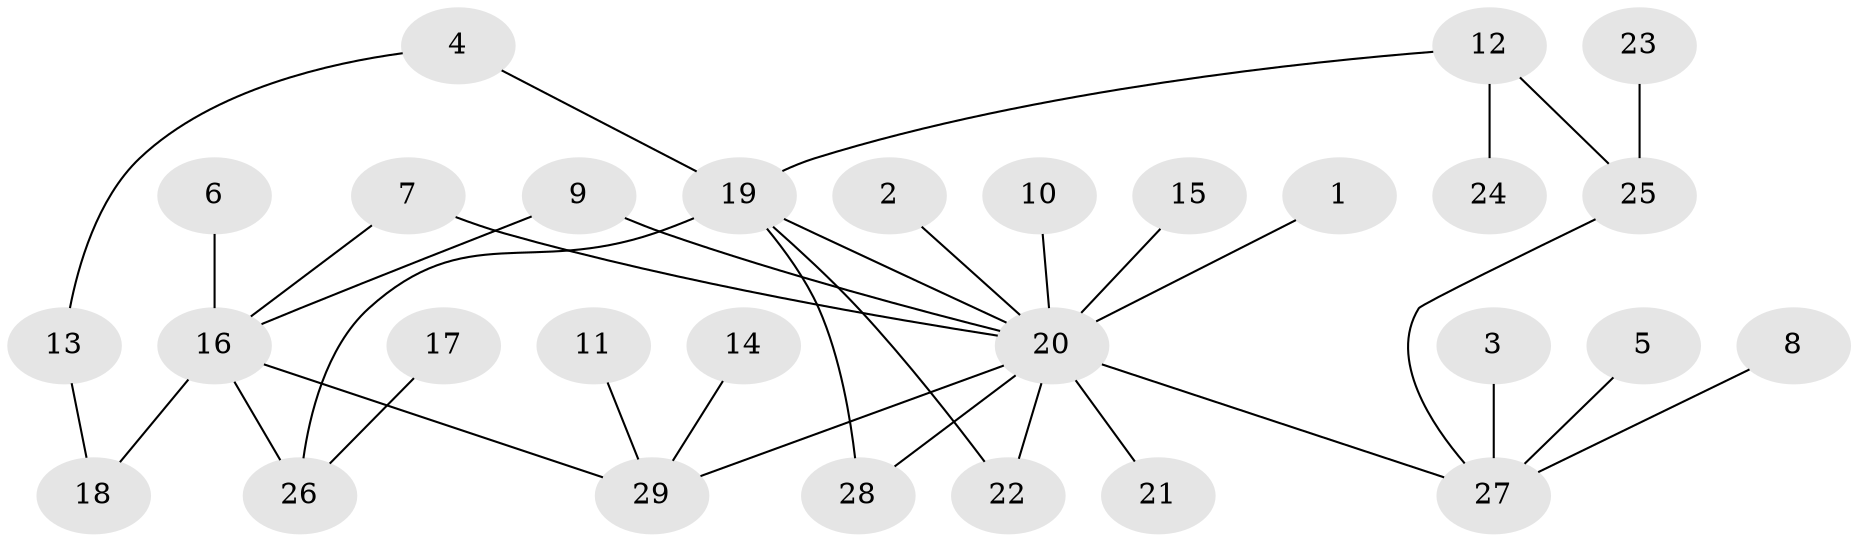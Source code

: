 // original degree distribution, {16: 0.010638297872340425, 1: 0.5851063829787234, 6: 0.010638297872340425, 10: 0.02127659574468085, 8: 0.010638297872340425, 3: 0.0851063829787234, 2: 0.20212765957446807, 7: 0.010638297872340425, 5: 0.0425531914893617, 4: 0.02127659574468085}
// Generated by graph-tools (version 1.1) at 2025/36/03/04/25 23:36:44]
// undirected, 29 vertices, 35 edges
graph export_dot {
  node [color=gray90,style=filled];
  1;
  2;
  3;
  4;
  5;
  6;
  7;
  8;
  9;
  10;
  11;
  12;
  13;
  14;
  15;
  16;
  17;
  18;
  19;
  20;
  21;
  22;
  23;
  24;
  25;
  26;
  27;
  28;
  29;
  1 -- 20 [weight=1.0];
  2 -- 20 [weight=1.0];
  3 -- 27 [weight=1.0];
  4 -- 13 [weight=1.0];
  4 -- 19 [weight=1.0];
  5 -- 27 [weight=1.0];
  6 -- 16 [weight=1.0];
  7 -- 16 [weight=1.0];
  7 -- 20 [weight=1.0];
  8 -- 27 [weight=1.0];
  9 -- 16 [weight=1.0];
  9 -- 20 [weight=1.0];
  10 -- 20 [weight=1.0];
  11 -- 29 [weight=1.0];
  12 -- 19 [weight=1.0];
  12 -- 24 [weight=1.0];
  12 -- 25 [weight=1.0];
  13 -- 18 [weight=1.0];
  14 -- 29 [weight=1.0];
  15 -- 20 [weight=1.0];
  16 -- 18 [weight=1.0];
  16 -- 26 [weight=2.0];
  16 -- 29 [weight=1.0];
  17 -- 26 [weight=1.0];
  19 -- 20 [weight=1.0];
  19 -- 22 [weight=1.0];
  19 -- 26 [weight=1.0];
  19 -- 28 [weight=1.0];
  20 -- 21 [weight=1.0];
  20 -- 22 [weight=1.0];
  20 -- 27 [weight=1.0];
  20 -- 28 [weight=1.0];
  20 -- 29 [weight=1.0];
  23 -- 25 [weight=1.0];
  25 -- 27 [weight=1.0];
}
